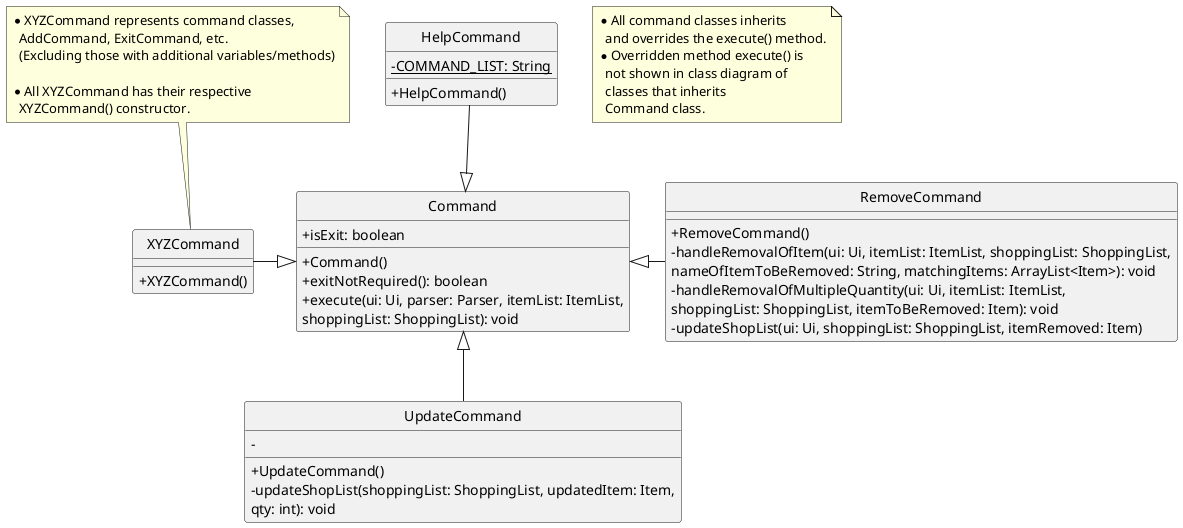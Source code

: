 @startuml
hide circle
skinparam classAttributeIconSize 0

class Command
class HelpCommand
class RemoveCommand
class UpdateCommand


Command <|-up- HelpCommand
Command <|-right- RemoveCommand
Command <|-left- XYZCommand
Command <|-down- UpdateCommand

class Command {
+isExit: boolean
+Command()
+exitNotRequired(): boolean
+execute(ui: Ui, parser: Parser, itemList: ItemList,
shoppingList: ShoppingList): void
}

note top of XYZCommand
 * XYZCommand represents command classes,
   AddCommand, ExitCommand, etc.
   (Excluding those with additional variables/methods)

 * All XYZCommand has their respective
   XYZCommand() constructor.
end note
class XYZCommand {
+XYZCommand()
}

class HelpCommand {
-{static} COMMAND_LIST: String
+HelpCommand()
}

class RemoveCommand {
+RemoveCommand()
-handleRemovalOfItem(ui: Ui, itemList: ItemList, shoppingList: ShoppingList,
 nameOfItemToBeRemoved: String, matchingItems: ArrayList<Item>): void
-handleRemovalOfMultipleQuantity(ui: Ui, itemList: ItemList,
 shoppingList: ShoppingList, itemToBeRemoved: Item): void
-updateShopList(ui: Ui, shoppingList: ShoppingList, itemRemoved: Item)
}

class UpdateCommand {
+UpdateCommand()
-
-updateShopList(shoppingList: ShoppingList, updatedItem: Item,
 qty: int): void
}

note as N1
* All command classes inherits
  and overrides the execute() method.
* Overridden method execute() is
  not shown in class diagram of
  classes that inherits
  Command class.
end note

@enduml